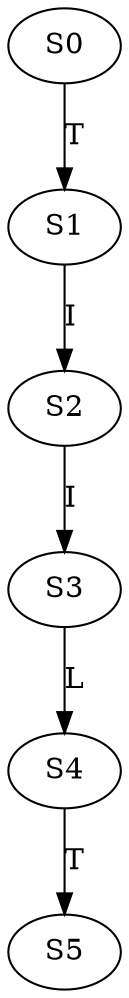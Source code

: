 strict digraph  {
	S0 -> S1 [ label = T ];
	S1 -> S2 [ label = I ];
	S2 -> S3 [ label = I ];
	S3 -> S4 [ label = L ];
	S4 -> S5 [ label = T ];
}
